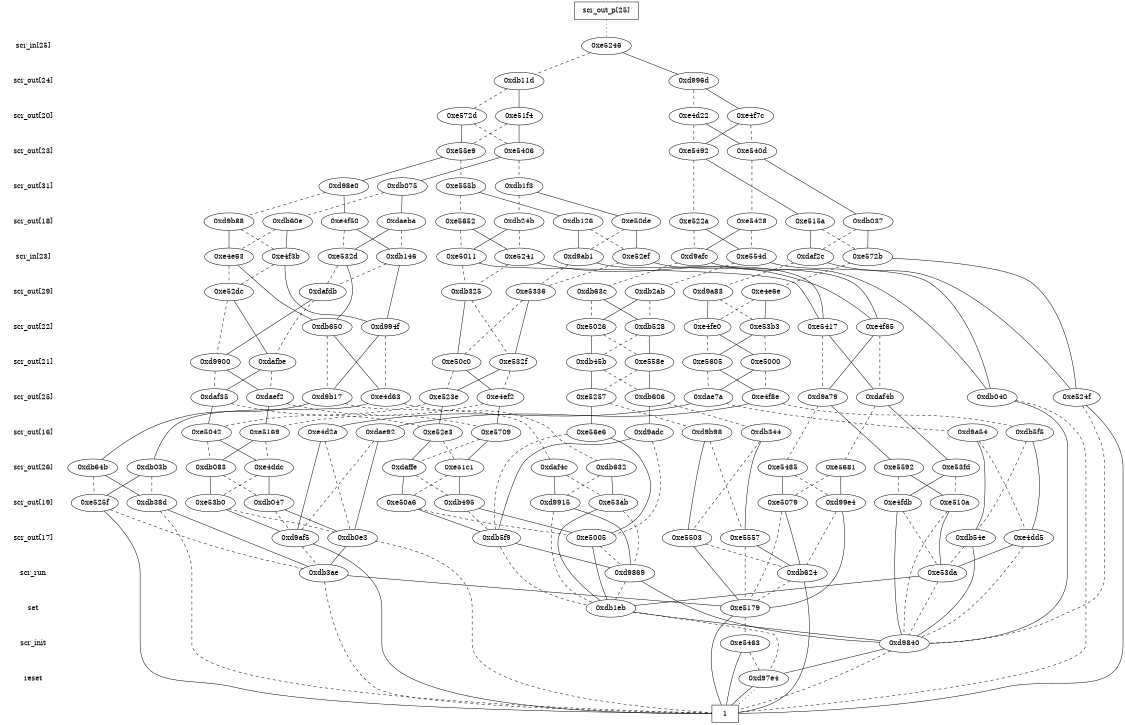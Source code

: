 digraph "DD" {
size = "7.5,10"
center = true;
edge [dir = none];
{ node [shape = plaintext];
  edge [style = invis];
  "CONST NODES" [style = invis];
" scr_in[25] " -> " scr_out[24] " -> " scr_out[20] " -> " scr_out[23] " -> " scr_out[31] " -> " scr_out[18] " -> " scr_in[23] " -> " scr_out[29] " -> " scr_out[22] " -> " scr_out[21] " -> " scr_out[25] " -> " scr_out[16] " -> " scr_out[26] " -> " scr_out[19] " -> " scr_out[17] " -> " scr_run " -> " set " -> " scr_init " -> " reset " -> "CONST NODES"; 
}
{ rank = same; node [shape = box]; edge [style = invis];
"  scr_out_p[25]  "; }
{ rank = same; " scr_in[25] ";
"0xe5246";
}
{ rank = same; " scr_out[24] ";
"0xdb11d";
"0xd996d";
}
{ rank = same; " scr_out[20] ";
"0xe51f4";
"0xe572d";
"0xe4f7c";
"0xe4d22";
}
{ rank = same; " scr_out[23] ";
"0xe55e9";
"0xe5492";
"0xe540d";
"0xe5406";
}
{ rank = same; " scr_out[31] ";
"0xdb1f3";
"0xdb075";
"0xe555b";
"0xd98e0";
}
{ rank = same; " scr_out[18] ";
"0xd9b88";
"0xe5652";
"0xdb24b";
"0xe5428";
"0xdb126";
"0xe50de";
"0xdaeba";
"0xdb60e";
"0xe4f50";
"0xdb037";
"0xe522a";
"0xe515a";
}
{ rank = same; " scr_in[23] ";
"0xe52ef";
"0xd9afc";
"0xe5011";
"0xe5241";
"0xe4f3b";
"0xe554d";
"0xe4e63";
"0xdb146";
"0xdaf2c";
"0xd9ab1";
"0xe572b";
"0xe532d";
}
{ rank = same; " scr_out[29] ";
"0xe4e6e";
"0xdb63c";
"0xd9a83";
"0xdb2ab";
"0xdb325";
"0xe5336";
"0xe52dc";
"0xdafdb";
}
{ rank = same; " scr_out[22] ";
"0xe4f65";
"0xe5026";
"0xe5417";
"0xdb650";
"0xd994f";
"0xdb528";
"0xe4fe0";
"0xe53b3";
}
{ rank = same; " scr_out[21] ";
"0xe5605";
"0xe532f";
"0xdb45b";
"0xe5000";
"0xd9900";
"0xe50c0";
"0xe558e";
"0xdafbe";
}
{ rank = same; " scr_out[25] ";
"0xdaef2";
"0xe4d63";
"0xe523e";
"0xdae7a";
"0xe5257";
"0xdb040";
"0xdaf35";
"0xdb606";
"0xdaf4b";
"0xe524f";
"0xd9a79";
"0xd9b17";
"0xe4f8e";
"0xe4ef2";
}
{ rank = same; " scr_out[16] ";
"0xe5709";
"0xe5042";
"0xd9a54";
"0xdb344";
"0xdb5f5";
"0xd9adc";
"0xe52e3";
"0xdae92";
"0xd9b98";
"0xe4d2a";
"0xe5169";
"0xe56e6";
}
{ rank = same; " scr_out[26] ";
"0xdaf4c";
"0xe5485";
"0xdb083";
"0xdaffe";
"0xdb632";
"0xdb03b";
"0xe4ddc";
"0xe5681";
"0xdb64b";
"0xe5592";
"0xe53fd";
"0xe51c1";
}
{ rank = same; " scr_out[19] ";
"0xd99e4";
"0xe525f";
"0xe510a";
"0xd9915";
"0xdb38d";
"0xe50a6";
"0xe53ab";
"0xe4fdb";
"0xdb047";
"0xe53b0";
"0xe5079";
"0xdb495";
}
{ rank = same; " scr_out[17] ";
"0xe5503";
"0xd9af5";
"0xe4dd5";
"0xdb5f9";
"0xdb0e3";
"0xe5005";
"0xdb54e";
"0xe5557";
}
{ rank = same; " scr_run ";
"0xe53da";
"0xdb3ae";
"0xd9869";
"0xdb624";
}
{ rank = same; " set ";
"0xe5179";
"0xdb1eb";
}
{ rank = same; " scr_init ";
"0xe5463";
"0xd9840";
}
{ rank = same; " reset ";
"0xd97e4";
}
{ rank = same; "CONST NODES";
{ node [shape = box]; "0xd979d";
}
}
"  scr_out_p[25]  " -> "0xe5246" [style = dotted];
"0xe5246" -> "0xd996d";
"0xe5246" -> "0xdb11d" [style = dashed];
"0xdb11d" -> "0xe51f4";
"0xdb11d" -> "0xe572d" [style = dashed];
"0xd996d" -> "0xe4f7c";
"0xd996d" -> "0xe4d22" [style = dashed];
"0xe51f4" -> "0xe5406";
"0xe51f4" -> "0xe55e9" [style = dashed];
"0xe572d" -> "0xe55e9";
"0xe572d" -> "0xe5406" [style = dashed];
"0xe4f7c" -> "0xe5492";
"0xe4f7c" -> "0xe540d" [style = dashed];
"0xe4d22" -> "0xe540d";
"0xe4d22" -> "0xe5492" [style = dashed];
"0xe55e9" -> "0xd98e0";
"0xe55e9" -> "0xe555b" [style = dashed];
"0xe5492" -> "0xe515a";
"0xe5492" -> "0xe522a" [style = dashed];
"0xe540d" -> "0xdb037";
"0xe540d" -> "0xe5428" [style = dashed];
"0xe5406" -> "0xdb075";
"0xe5406" -> "0xdb1f3" [style = dashed];
"0xdb1f3" -> "0xe50de";
"0xdb1f3" -> "0xdb24b" [style = dashed];
"0xdb075" -> "0xdaeba";
"0xdb075" -> "0xdb60e" [style = dashed];
"0xe555b" -> "0xdb126";
"0xe555b" -> "0xe5652" [style = dashed];
"0xd98e0" -> "0xe4f50";
"0xd98e0" -> "0xd9b88" [style = dashed];
"0xd9b88" -> "0xe4e63";
"0xd9b88" -> "0xe4f3b" [style = dashed];
"0xe5652" -> "0xe5241";
"0xe5652" -> "0xe5011" [style = dashed];
"0xdb24b" -> "0xe5011";
"0xdb24b" -> "0xe5241" [style = dashed];
"0xe5428" -> "0xd9afc";
"0xe5428" -> "0xe554d" [style = dashed];
"0xdb126" -> "0xd9ab1";
"0xdb126" -> "0xe52ef" [style = dashed];
"0xe50de" -> "0xe52ef";
"0xe50de" -> "0xd9ab1" [style = dashed];
"0xdaeba" -> "0xe532d";
"0xdaeba" -> "0xdb146" [style = dashed];
"0xdb60e" -> "0xe4f3b";
"0xdb60e" -> "0xe4e63" [style = dashed];
"0xe4f50" -> "0xdb146";
"0xe4f50" -> "0xe532d" [style = dashed];
"0xdb037" -> "0xe572b";
"0xdb037" -> "0xdaf2c" [style = dashed];
"0xe522a" -> "0xe554d";
"0xe522a" -> "0xd9afc" [style = dashed];
"0xe515a" -> "0xdaf2c";
"0xe515a" -> "0xe572b" [style = dashed];
"0xe52ef" -> "0xe4f65";
"0xe52ef" -> "0xe5336" [style = dashed];
"0xd9afc" -> "0xdb040";
"0xd9afc" -> "0xdb63c" [style = dashed];
"0xe5011" -> "0xe5417";
"0xe5011" -> "0xdb325" [style = dashed];
"0xe5241" -> "0xe4f65";
"0xe5241" -> "0xdb325" [style = dashed];
"0xe4f3b" -> "0xd994f";
"0xe4f3b" -> "0xe52dc" [style = dashed];
"0xe554d" -> "0xdb040";
"0xe554d" -> "0xdb2ab" [style = dashed];
"0xe4e63" -> "0xdb650";
"0xe4e63" -> "0xe52dc" [style = dashed];
"0xdb146" -> "0xd994f";
"0xdb146" -> "0xdafdb" [style = dashed];
"0xdaf2c" -> "0xe524f";
"0xdaf2c" -> "0xd9a83" [style = dashed];
"0xd9ab1" -> "0xe5417";
"0xd9ab1" -> "0xe5336" [style = dashed];
"0xe572b" -> "0xe524f";
"0xe572b" -> "0xe4e6e" [style = dashed];
"0xe532d" -> "0xdb650";
"0xe532d" -> "0xdafdb" [style = dashed];
"0xe4e6e" -> "0xe53b3";
"0xe4e6e" -> "0xe4fe0" [style = dashed];
"0xdb63c" -> "0xdb528";
"0xdb63c" -> "0xe5026" [style = dashed];
"0xd9a83" -> "0xe4fe0";
"0xd9a83" -> "0xe53b3" [style = dashed];
"0xdb2ab" -> "0xe5026";
"0xdb2ab" -> "0xdb528" [style = dashed];
"0xdb325" -> "0xe50c0";
"0xdb325" -> "0xe532f" [style = dashed];
"0xe5336" -> "0xe532f";
"0xe5336" -> "0xe50c0" [style = dashed];
"0xe52dc" -> "0xdafbe";
"0xe52dc" -> "0xd9900" [style = dashed];
"0xdafdb" -> "0xd9900";
"0xdafdb" -> "0xdafbe" [style = dashed];
"0xe4f65" -> "0xd9a79";
"0xe4f65" -> "0xdaf4b" [style = dashed];
"0xe5026" -> "0xdb45b";
"0xe5026" -> "0xe558e" [style = dashed];
"0xe5417" -> "0xdaf4b";
"0xe5417" -> "0xd9a79" [style = dashed];
"0xdb650" -> "0xe4d63";
"0xdb650" -> "0xd9b17" [style = dashed];
"0xd994f" -> "0xd9b17";
"0xd994f" -> "0xe4d63" [style = dashed];
"0xdb528" -> "0xe558e";
"0xdb528" -> "0xdb45b" [style = dashed];
"0xe4fe0" -> "0xe5000";
"0xe4fe0" -> "0xe5605" [style = dashed];
"0xe53b3" -> "0xe5605";
"0xe53b3" -> "0xe5000" [style = dashed];
"0xe5605" -> "0xe4f8e";
"0xe5605" -> "0xdae7a" [style = dashed];
"0xe532f" -> "0xe523e";
"0xe532f" -> "0xe4ef2" [style = dashed];
"0xdb45b" -> "0xe5257";
"0xdb45b" -> "0xdb606" [style = dashed];
"0xe5000" -> "0xdae7a";
"0xe5000" -> "0xe4f8e" [style = dashed];
"0xd9900" -> "0xdaef2";
"0xd9900" -> "0xdaf35" [style = dashed];
"0xe50c0" -> "0xe4ef2";
"0xe50c0" -> "0xe523e" [style = dashed];
"0xe558e" -> "0xdb606";
"0xe558e" -> "0xe5257" [style = dashed];
"0xdafbe" -> "0xdaf35";
"0xdafbe" -> "0xdaef2" [style = dashed];
"0xdaef2" -> "0xe5169";
"0xdaef2" -> "0xe5709" [style = dashed];
"0xe4d63" -> "0xdb03b";
"0xe4d63" -> "0xdb632" [style = dashed];
"0xe523e" -> "0xe52e3";
"0xe523e" -> "0xe5042" [style = dashed];
"0xdae7a" -> "0xe4d2a";
"0xdae7a" -> "0xd9a54" [style = dashed];
"0xe5257" -> "0xe56e6";
"0xe5257" -> "0xd9b98" [style = dashed];
"0xdb040" -> "0xd9840";
"0xdb040" -> "0xd979d" [style = dashed];
"0xdaf35" -> "0xe5042";
"0xdaf35" -> "0xe52e3" [style = dashed];
"0xdb606" -> "0xd9adc";
"0xdb606" -> "0xdb344" [style = dashed];
"0xdaf4b" -> "0xe53fd";
"0xdaf4b" -> "0xe5681" [style = dashed];
"0xe524f" -> "0xd979d";
"0xe524f" -> "0xd9840" [style = dashed];
"0xd9a79" -> "0xe5592";
"0xd9a79" -> "0xe5485" [style = dashed];
"0xd9b17" -> "0xdb64b";
"0xd9b17" -> "0xdaf4c" [style = dashed];
"0xe4f8e" -> "0xdae92";
"0xe4f8e" -> "0xdb5f5" [style = dashed];
"0xe4ef2" -> "0xe5709";
"0xe4ef2" -> "0xe5169" [style = dashed];
"0xe5709" -> "0xe51c1";
"0xe5709" -> "0xdaffe" [style = dashed];
"0xe5042" -> "0xe4ddc";
"0xe5042" -> "0xdb083" [style = dashed];
"0xd9a54" -> "0xdb54e";
"0xd9a54" -> "0xe4dd5" [style = dashed];
"0xdb344" -> "0xe5557";
"0xdb344" -> "0xe5503" [style = dashed];
"0xdb5f5" -> "0xe4dd5";
"0xdb5f5" -> "0xdb54e" [style = dashed];
"0xd9adc" -> "0xdb5f9";
"0xd9adc" -> "0xe5005" [style = dashed];
"0xe52e3" -> "0xdaffe";
"0xe52e3" -> "0xe51c1" [style = dashed];
"0xdae92" -> "0xdb0e3";
"0xdae92" -> "0xd9af5" [style = dashed];
"0xd9b98" -> "0xe5503";
"0xd9b98" -> "0xe5557" [style = dashed];
"0xe4d2a" -> "0xd9af5";
"0xe4d2a" -> "0xdb0e3" [style = dashed];
"0xe5169" -> "0xdb083";
"0xe5169" -> "0xe4ddc" [style = dashed];
"0xe56e6" -> "0xe5005";
"0xe56e6" -> "0xdb5f9" [style = dashed];
"0xdaf4c" -> "0xd9915";
"0xdaf4c" -> "0xe53ab" [style = dashed];
"0xe5485" -> "0xe5079";
"0xe5485" -> "0xd99e4" [style = dashed];
"0xdb083" -> "0xe53b0";
"0xdb083" -> "0xdb047" [style = dashed];
"0xdaffe" -> "0xe50a6";
"0xdaffe" -> "0xdb495" [style = dashed];
"0xdb632" -> "0xe53ab";
"0xdb632" -> "0xd9915" [style = dashed];
"0xdb03b" -> "0xe525f";
"0xdb03b" -> "0xdb38d" [style = dashed];
"0xe4ddc" -> "0xdb047";
"0xe4ddc" -> "0xe53b0" [style = dashed];
"0xe5681" -> "0xd99e4";
"0xe5681" -> "0xe5079" [style = dashed];
"0xdb64b" -> "0xdb38d";
"0xdb64b" -> "0xe525f" [style = dashed];
"0xe5592" -> "0xe510a";
"0xe5592" -> "0xe4fdb" [style = dashed];
"0xe53fd" -> "0xe4fdb";
"0xe53fd" -> "0xe510a" [style = dashed];
"0xe51c1" -> "0xdb495";
"0xe51c1" -> "0xe50a6" [style = dashed];
"0xd99e4" -> "0xe5179";
"0xd99e4" -> "0xdb624" [style = dashed];
"0xe525f" -> "0xd979d";
"0xe525f" -> "0xdb3ae" [style = dashed];
"0xe510a" -> "0xe53da";
"0xe510a" -> "0xd9840" [style = dashed];
"0xd9915" -> "0xd9869";
"0xd9915" -> "0xdb1eb" [style = dashed];
"0xdb38d" -> "0xdb3ae";
"0xdb38d" -> "0xd979d" [style = dashed];
"0xe50a6" -> "0xdb5f9";
"0xe50a6" -> "0xe5005" [style = dashed];
"0xe53ab" -> "0xdb1eb";
"0xe53ab" -> "0xd9869" [style = dashed];
"0xe4fdb" -> "0xd9840";
"0xe4fdb" -> "0xe53da" [style = dashed];
"0xdb047" -> "0xdb0e3";
"0xdb047" -> "0xd9af5" [style = dashed];
"0xe53b0" -> "0xd9af5";
"0xe53b0" -> "0xdb0e3" [style = dashed];
"0xe5079" -> "0xdb624";
"0xe5079" -> "0xe5179" [style = dashed];
"0xdb495" -> "0xe5005";
"0xdb495" -> "0xdb5f9" [style = dashed];
"0xe5503" -> "0xe5179";
"0xe5503" -> "0xdb624" [style = dashed];
"0xd9af5" -> "0xd979d";
"0xd9af5" -> "0xdb3ae" [style = dashed];
"0xe4dd5" -> "0xe53da";
"0xe4dd5" -> "0xd9840" [style = dashed];
"0xdb5f9" -> "0xd9869";
"0xdb5f9" -> "0xdb1eb" [style = dashed];
"0xdb0e3" -> "0xdb3ae";
"0xdb0e3" -> "0xd979d" [style = dashed];
"0xe5005" -> "0xdb1eb";
"0xe5005" -> "0xd9869" [style = dashed];
"0xdb54e" -> "0xd9840";
"0xdb54e" -> "0xe53da" [style = dashed];
"0xe5557" -> "0xdb624";
"0xe5557" -> "0xe5179" [style = dashed];
"0xe53da" -> "0xdb1eb";
"0xe53da" -> "0xd9840" [style = dashed];
"0xdb3ae" -> "0xe5179";
"0xdb3ae" -> "0xd979d" [style = dashed];
"0xd9869" -> "0xd9840";
"0xd9869" -> "0xdb1eb" [style = dashed];
"0xdb624" -> "0xd979d";
"0xdb624" -> "0xe5179" [style = dashed];
"0xe5179" -> "0xd979d";
"0xe5179" -> "0xe5463" [style = dashed];
"0xdb1eb" -> "0xd9840";
"0xdb1eb" -> "0xd97e4" [style = dashed];
"0xe5463" -> "0xd979d";
"0xe5463" -> "0xd97e4" [style = dashed];
"0xd9840" -> "0xd97e4";
"0xd9840" -> "0xd979d" [style = dashed];
"0xd97e4" -> "0xd979d";
"0xd97e4" -> "0xd979d" [style = dotted];
"0xd979d" [label = "1"];
}
